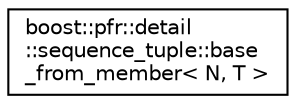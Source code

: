 digraph "Graphical Class Hierarchy"
{
  edge [fontname="Helvetica",fontsize="10",labelfontname="Helvetica",labelfontsize="10"];
  node [fontname="Helvetica",fontsize="10",shape=record];
  rankdir="LR";
  Node0 [label="boost::pfr::detail\l::sequence_tuple::base\l_from_member\< N, T \>",height=0.2,width=0.4,color="black", fillcolor="white", style="filled",URL="$structboost_1_1pfr_1_1detail_1_1sequence__tuple_1_1base__from__member.html"];
}
